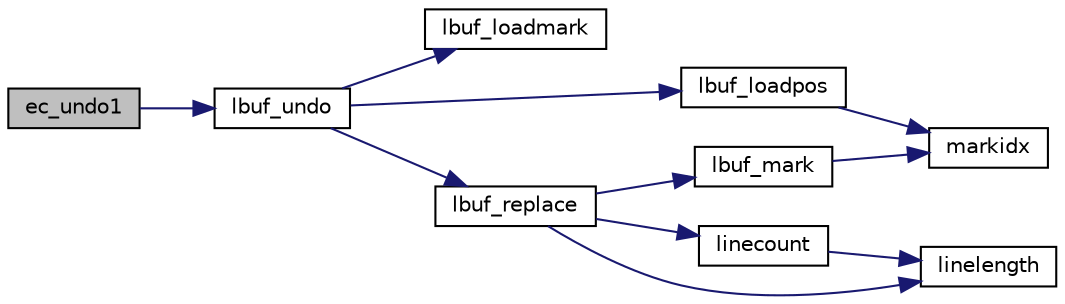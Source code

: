 digraph "ec_undo1"
{
 // INTERACTIVE_SVG=YES
 // LATEX_PDF_SIZE
  edge [fontname="Helvetica",fontsize="10",labelfontname="Helvetica",labelfontsize="10"];
  node [fontname="Helvetica",fontsize="10",shape=record];
  rankdir="LR";
  Node1 [label="ec_undo1",height=0.2,width=0.4,color="black", fillcolor="grey75", style="filled", fontcolor="black",tooltip=" "];
  Node1 -> Node2 [color="midnightblue",fontsize="10",style="solid",fontname="Helvetica"];
  Node2 [label="lbuf_undo",height=0.2,width=0.4,color="black", fillcolor="white", style="filled",URL="$lbuf_8c.html#a312f4a04bfca54ea63c2082e4fe81cba",tooltip=" "];
  Node2 -> Node3 [color="midnightblue",fontsize="10",style="solid",fontname="Helvetica"];
  Node3 [label="lbuf_loadmark",height=0.2,width=0.4,color="black", fillcolor="white", style="filled",URL="$lbuf_8c.html#abdc4cc1ce1eb1d8a88b046be72dd2a11",tooltip=" "];
  Node2 -> Node4 [color="midnightblue",fontsize="10",style="solid",fontname="Helvetica"];
  Node4 [label="lbuf_loadpos",height=0.2,width=0.4,color="black", fillcolor="white", style="filled",URL="$lbuf_8c.html#ab80e32f732eac6af01c013ad5f802561",tooltip=" "];
  Node4 -> Node5 [color="midnightblue",fontsize="10",style="solid",fontname="Helvetica"];
  Node5 [label="markidx",height=0.2,width=0.4,color="black", fillcolor="white", style="filled",URL="$lbuf_8c.html#a69221917b521da2cd5f804a9f4694f1a",tooltip=" "];
  Node2 -> Node6 [color="midnightblue",fontsize="10",style="solid",fontname="Helvetica"];
  Node6 [label="lbuf_replace",height=0.2,width=0.4,color="black", fillcolor="white", style="filled",URL="$lbuf_8c.html#a7d6629efef5a5cbd324d82e2b0c07c5d",tooltip=" "];
  Node6 -> Node7 [color="midnightblue",fontsize="10",style="solid",fontname="Helvetica"];
  Node7 [label="lbuf_mark",height=0.2,width=0.4,color="black", fillcolor="white", style="filled",URL="$lbuf_8c.html#a5a34f3f60dfd5ea06207d96d821da368",tooltip=" "];
  Node7 -> Node5 [color="midnightblue",fontsize="10",style="solid",fontname="Helvetica"];
  Node6 -> Node8 [color="midnightblue",fontsize="10",style="solid",fontname="Helvetica"];
  Node8 [label="linecount",height=0.2,width=0.4,color="black", fillcolor="white", style="filled",URL="$lbuf_8c.html#ab41193f3312b21588338e92e1b144f87",tooltip=" "];
  Node8 -> Node9 [color="midnightblue",fontsize="10",style="solid",fontname="Helvetica"];
  Node9 [label="linelength",height=0.2,width=0.4,color="black", fillcolor="white", style="filled",URL="$lbuf_8c.html#ac559857979b20ce0c64638c9e3e4edec",tooltip=" "];
  Node6 -> Node9 [color="midnightblue",fontsize="10",style="solid",fontname="Helvetica"];
}
